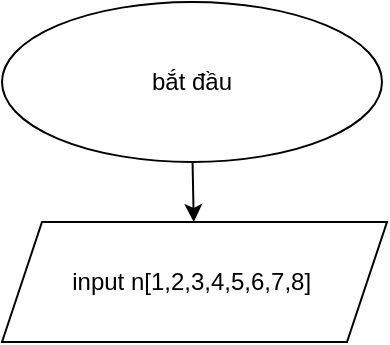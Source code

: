 <mxfile>
    <diagram id="N7BKbJzCnRLFxUpHoVG4" name="Page-1">
        <mxGraphModel dx="677" dy="568" grid="1" gridSize="10" guides="1" tooltips="1" connect="1" arrows="1" fold="1" page="1" pageScale="1" pageWidth="850" pageHeight="1100" math="0" shadow="0">
            <root>
                <mxCell id="0"/>
                <mxCell id="1" parent="0"/>
                <mxCell id="6" value="" style="edgeStyle=none;html=1;" parent="1" source="2" target="5" edge="1">
                    <mxGeometry relative="1" as="geometry"/>
                </mxCell>
                <mxCell id="2" value="bắt đầu" style="ellipse;whiteSpace=wrap;html=1;" parent="1" vertex="1">
                    <mxGeometry x="270" y="70" width="190" height="80" as="geometry"/>
                </mxCell>
                <mxCell id="5" value="input n[1,2,3,4,5,6,7,8]&amp;nbsp;" style="shape=parallelogram;perimeter=parallelogramPerimeter;whiteSpace=wrap;html=1;fixedSize=1;" parent="1" vertex="1">
                    <mxGeometry x="270" y="180" width="192.5" height="60" as="geometry"/>
                </mxCell>
            </root>
        </mxGraphModel>
    </diagram>
</mxfile>